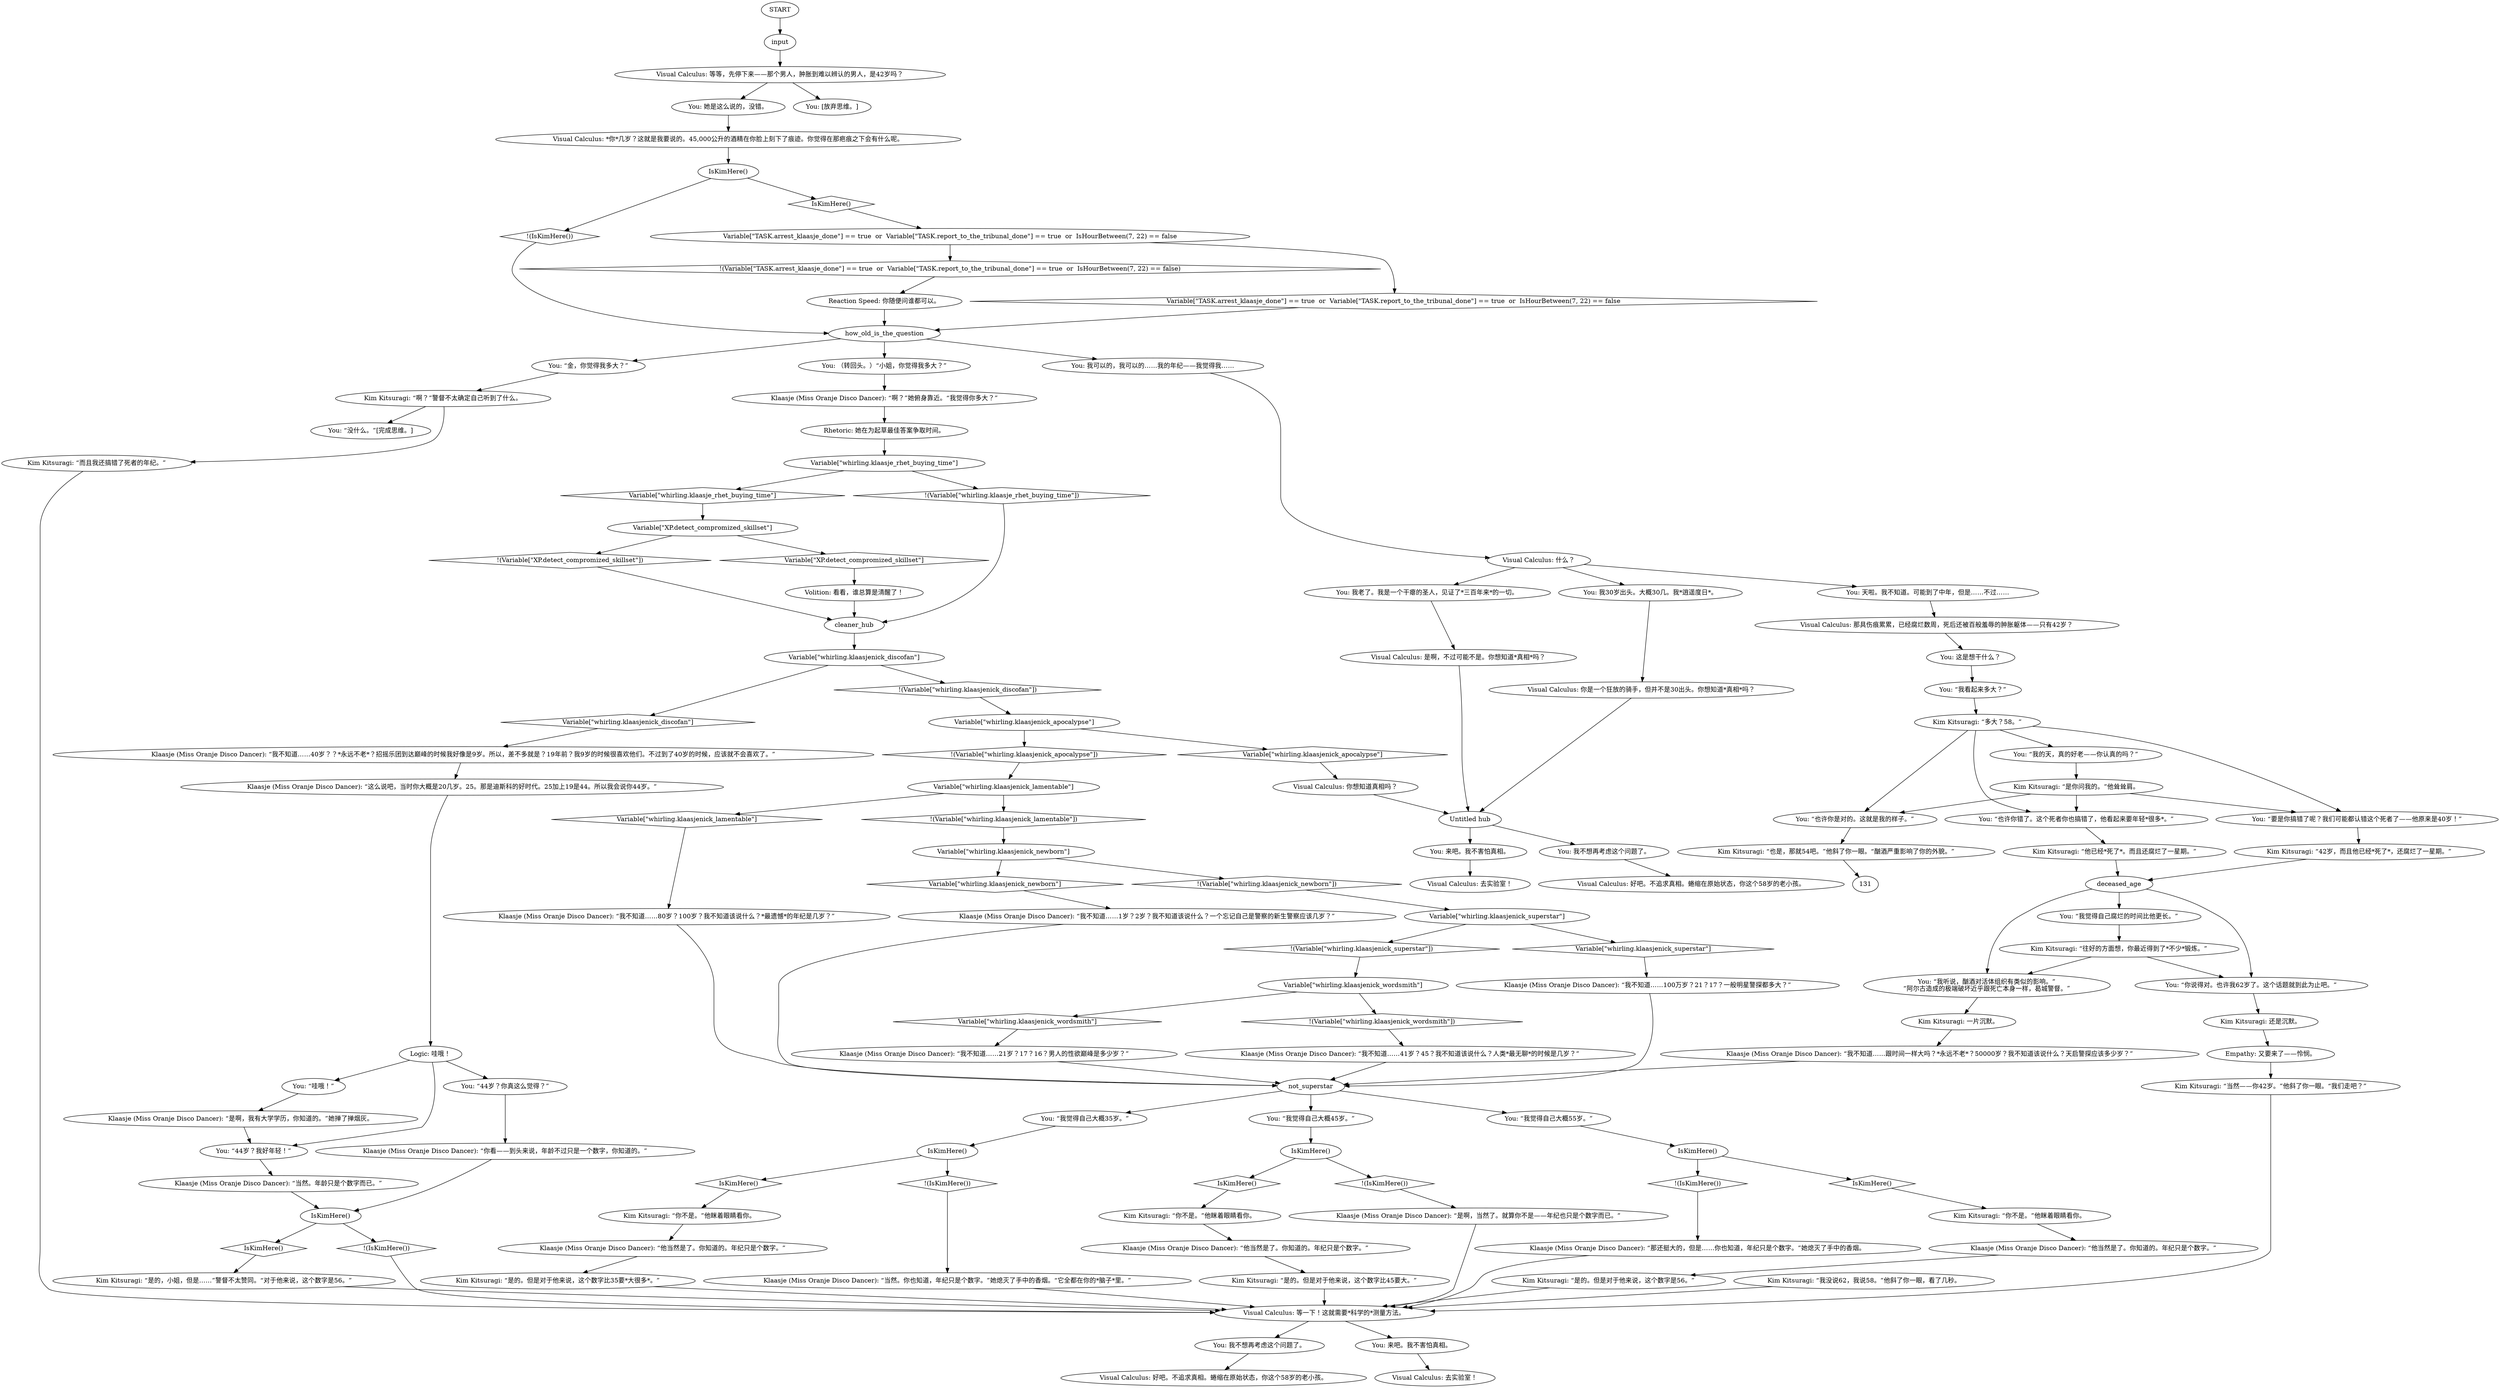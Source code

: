 # WHIRLING F3 ORB / age afterthought
# how old are you afterthought
# ==================================================
digraph G {
	  0 [label="START"];
	  1 [label="input"];
	  2 [label="Kim Kitsuragi: “是的，小姐，但是……”警督不太赞同。“对于他来说，这个数字是56。”"];
	  3 [label="Kim Kitsuragi: “啊？”警督不太确定自己听到了什么。"];
	  4 [label="Volition: 看看，谁总算是清醒了！"];
	  5 [label="You: 我不想再考虑这个问题了。"];
	  6 [label="Kim Kitsuragi: “你不是。”他眯着眼睛看你。"];
	  7 [label="Variable[\"whirling.klaasjenick_wordsmith\"]"];
	  8 [label="Variable[\"whirling.klaasjenick_wordsmith\"]", shape=diamond];
	  9 [label="!(Variable[\"whirling.klaasjenick_wordsmith\"])", shape=diamond];
	  10 [label="how_old_is_the_question"];
	  11 [label="Kim Kitsuragi: “42岁，而且他已经*死了*，还腐烂了一星期。”"];
	  12 [label="Klaasje (Miss Oranje Disco Dancer): “这么说吧，当时你大概是20几岁。25。那是迪斯科的好时代。25加上19是44。所以我会说你44岁。”"];
	  13 [label="Empathy: 又要来了——怜悯。"];
	  14 [label="Klaasje (Miss Oranje Disco Dancer): “我不知道……21岁？17？16？男人的性欲巅峰是多少岁？”"];
	  15 [label="not_superstar"];
	  16 [label="Klaasje (Miss Oranje Disco Dancer): “当然。你也知道，年纪只是个数字。”她熄灭了手中的香烟。“它全都在你的*脑子*里。”"];
	  17 [label="Klaasje (Miss Oranje Disco Dancer): “是啊，当然了。就算你不是——年纪也只是个数字而已。”"];
	  18 [label="Klaasje (Miss Oranje Disco Dancer): “那还挺大的，但是……你也知道，年纪只是个数字。”她熄灭了手中的香烟。"];
	  19 [label="You: “你说得对。也许我62岁了。这个话题就到此为止吧。”"];
	  20 [label="cleaner_hub"];
	  21 [label="Kim Kitsuragi: “你不是。”他眯着眼睛看你。"];
	  22 [label="IsKimHere()"];
	  23 [label="IsKimHere()", shape=diamond];
	  24 [label="!(IsKimHere())", shape=diamond];
	  25 [label="Kim Kitsuragi: “当然——你42岁。”他斜了你一眼。“我们走吧？”"];
	  26 [label="Klaasje (Miss Oranje Disco Dancer): “啊？”她俯身靠近。“我觉得你多大？”"];
	  27 [label="Klaasje (Miss Oranje Disco Dancer): “他当然是了。你知道的。年纪只是个数字。”"];
	  28 [label="Variable[\"whirling.klaasjenick_discofan\"]"];
	  29 [label="Variable[\"whirling.klaasjenick_discofan\"]", shape=diamond];
	  30 [label="!(Variable[\"whirling.klaasjenick_discofan\"])", shape=diamond];
	  31 [label="You: 我老了。我是一个干瘪的圣人，见证了*三百年来*的一切。"];
	  32 [label="You: 我30岁出头。大概30几。我*逍遥度日*。"];
	  33 [label="Kim Kitsuragi: 一片沉默。"];
	  34 [label="Klaasje (Miss Oranje Disco Dancer): “我不知道……1岁？2岁？我不知道该说什么？一个忘记自己是警察的新生警察应该几岁？”"];
	  35 [label="Klaasje (Miss Oranje Disco Dancer): “是啊，我有大学学历，你知道的。”她掸了掸烟灰。"];
	  36 [label="You: 我不想再考虑这个问题了。"];
	  37 [label="Untitled hub"];
	  38 [label="You: 她是这么说的，没错。"];
	  39 [label="You: “金，你觉得我多大？”"];
	  40 [label="You: “我觉得自己腐烂的时间比他更长。”"];
	  41 [label="deceased_age"];
	  42 [label="You: “我听说，酗酒对活体组织有类似的影响。”\n“阿尔古造成的极端破坏近乎跟死亡本身一样，曷城警督。”"];
	  43 [label="Kim Kitsuragi: “往好的方面想，你最近得到了*不少*锻炼。”"];
	  44 [label="You: “44岁？你真这么觉得？”"];
	  45 [label="You: 来吧。我不害怕真相。"];
	  46 [label="Visual Calculus: 好吧。不追求真相。蜷缩在原始状态，你这个58岁的老小孩。"];
	  47 [label="Variable[\"whirling.klaasjenick_superstar\"]"];
	  48 [label="Variable[\"whirling.klaasjenick_superstar\"]", shape=diamond];
	  49 [label="!(Variable[\"whirling.klaasjenick_superstar\"])", shape=diamond];
	  50 [label="You: 天啦。我不知道。可能到了中年，但是……不过……"];
	  51 [label="You: “也许你错了。这个死者你也搞错了，他看起来要年轻*很多*。”"];
	  52 [label="You: “要是你搞错了呢？我们可能都认错这个死者了——他原来是40岁！”"];
	  53 [label="Variable[\"whirling.klaasjenick_apocalypse\"]"];
	  54 [label="Variable[\"whirling.klaasjenick_apocalypse\"]", shape=diamond];
	  55 [label="!(Variable[\"whirling.klaasjenick_apocalypse\"])", shape=diamond];
	  56 [label="Variable[\"whirling.klaasjenick_lamentable\"]"];
	  57 [label="Variable[\"whirling.klaasjenick_lamentable\"]", shape=diamond];
	  58 [label="!(Variable[\"whirling.klaasjenick_lamentable\"])", shape=diamond];
	  59 [label="IsKimHere()"];
	  60 [label="IsKimHere()", shape=diamond];
	  61 [label="!(IsKimHere())", shape=diamond];
	  62 [label="Kim Kitsuragi: “是你问我的。”他耸耸肩。"];
	  63 [label="Klaasje (Miss Oranje Disco Dancer): “我不知道……41岁？45？我不知道该说什么？人类*最无聊*的时候是几岁？”"];
	  64 [label="Klaasje (Miss Oranje Disco Dancer): “他当然是了。你知道的。年纪只是个数字。”"];
	  65 [label="You: “哇哦！”"];
	  66 [label="You: “44岁？我好年轻！”"];
	  67 [label="Visual Calculus: 等一下！这就需要*科学的*测量方法。"];
	  68 [label="Kim Kitsuragi: “你不是。”他眯着眼睛看你。"];
	  69 [label="Variable[\"whirling.klaasjenick_newborn\"]"];
	  70 [label="Variable[\"whirling.klaasjenick_newborn\"]", shape=diamond];
	  71 [label="!(Variable[\"whirling.klaasjenick_newborn\"])", shape=diamond];
	  72 [label="Variable[\"whirling.klaasje_rhet_buying_time\"]"];
	  73 [label="Variable[\"whirling.klaasje_rhet_buying_time\"]", shape=diamond];
	  74 [label="!(Variable[\"whirling.klaasje_rhet_buying_time\"])", shape=diamond];
	  75 [label="Visual Calculus: 等等，先停下来——那个男人，肿胀到难以辨认的男人，是42岁吗？"];
	  76 [label="You: 这是想干什么？"];
	  77 [label="You: “也许你是对的。这就是我的样子。”"];
	  78 [label="You: “我的天，真的好老——你认真的吗？”"];
	  79 [label="Kim Kitsuragi: “他已经*死了*。而且还腐烂了一星期。”"];
	  80 [label="Rhetoric: 她在为起草最佳答案争取时间。"];
	  81 [label="Visual Calculus: 什么？"];
	  82 [label="You: 来吧。我不害怕真相。"];
	  83 [label="Klaasje (Miss Oranje Disco Dancer): “我不知道……80岁？100岁？我不知道该说什么？*最遗憾*的年纪是几岁？”"];
	  84 [label="IsKimHere()"];
	  85 [label="IsKimHere()", shape=diamond];
	  86 [label="!(IsKimHere())", shape=diamond];
	  87 [label="Kim Kitsuragi: “是的。但是对于他来说，这个数字比45要大。”"];
	  88 [label="Visual Calculus: 好吧。不追求真相。蜷缩在原始状态，你这个58岁的老小孩。"];
	  89 [label="You: [放弃思维。]"];
	  90 [label="Variable[\"XP.detect_compromized_skillset\"]"];
	  91 [label="Variable[\"XP.detect_compromized_skillset\"]", shape=diamond];
	  92 [label="!(Variable[\"XP.detect_compromized_skillset\"])", shape=diamond];
	  93 [label="Variable[\"TASK.arrest_klaasje_done\"] == true  or  Variable[\"TASK.report_to_the_tribunal_done\"] == true  or  IsHourBetween(7, 22) == false"];
	  94 [label="Variable[\"TASK.arrest_klaasje_done\"] == true  or  Variable[\"TASK.report_to_the_tribunal_done\"] == true  or  IsHourBetween(7, 22) == false", shape=diamond];
	  95 [label="!(Variable[\"TASK.arrest_klaasje_done\"] == true  or  Variable[\"TASK.report_to_the_tribunal_done\"] == true  or  IsHourBetween(7, 22) == false)", shape=diamond];
	  96 [label="You: （转回头。）“小姐，你觉得我多大？”"];
	  97 [label="Logic: 哇哦！"];
	  98 [label="You: “我觉得自己大概55岁。”"];
	  99 [label="You: “我觉得自己大概35岁。”"];
	  100 [label="IsKimHere()"];
	  101 [label="IsKimHere()", shape=diamond];
	  102 [label="!(IsKimHere())", shape=diamond];
	  103 [label="IsKimHere()"];
	  104 [label="IsKimHere()", shape=diamond];
	  105 [label="!(IsKimHere())", shape=diamond];
	  106 [label="Reaction Speed: 你随便问谁都可以。"];
	  107 [label="Visual Calculus: 是啊，不过可能不是。你想知道*真相*吗？"];
	  108 [label="Kim Kitsuragi: “也是，那就54吧。”他斜了你一眼。“酗酒严重影响了你的外貌。”"];
	  109 [label="Klaasje (Miss Oranje Disco Dancer): “我不知道……100万岁？21？17？一般明星警探都多大？”"];
	  110 [label="Klaasje (Miss Oranje Disco Dancer): “我不知道……40岁？？*永远不老*？招摇乐团到达巅峰的时候我好像是9岁。所以，差不多就是？19年前？我9岁的时候很喜欢他们。不过到了40岁的时候，应该就不会喜欢了。”"];
	  111 [label="Kim Kitsuragi: “是的。但是对于他来说，这个数字是56。”"];
	  112 [label="Visual Calculus: 去实验室！"];
	  113 [label="Kim Kitsuragi: “多大？58。”"];
	  114 [label="Klaasje (Miss Oranje Disco Dancer): “当然。年龄只是个数字而已。”"];
	  115 [label="Klaasje (Miss Oranje Disco Dancer): “你看——到头来说，年龄不过只是一个数字，你知道的。”"];
	  116 [label="Visual Calculus: 去实验室！"];
	  117 [label="Kim Kitsuragi: “是的。但是对于他来说，这个数字比35要*大很多*。”"];
	  118 [label="Klaasje (Miss Oranje Disco Dancer): “他当然是了。你知道的。年纪只是个数字。”"];
	  119 [label="You: 我可以的，我可以的……我的年纪——我觉得我……"];
	  120 [label="You: “没什么。”[完成思维。]"];
	  121 [label="You: “我觉得自己大概45岁。”"];
	  122 [label="Visual Calculus: 你是一个狂放的骑手，但并不是30出头。你想知道*真相*吗？"];
	  123 [label="Kim Kitsuragi: “我没说62，我说58。”他斜了你一眼，看了几秒。"];
	  124 [label="Kim Kitsuragi: 还是沉默。"];
	  125 [label="Klaasje (Miss Oranje Disco Dancer): “我不知道……跟时间一样大吗？*永远不老*？50000岁？我不知道该说什么？天启警探应该多少岁？”"];
	  126 [label="Visual Calculus: 你想知道真相吗？"];
	  127 [label="Visual Calculus: 那具伤痕累累，已经腐烂数周，死后还被百般羞辱的肿胀躯体——只有42岁？"];
	  128 [label="Visual Calculus: *你*几岁？这就是我要说的。45,000公升的酒精在你脸上刻下了痕迹。你觉得在那疤痕之下会有什么呢。"];
	  129 [label="You: “我看起来多大？”"];
	  130 [label="Kim Kitsuragi: “而且我还搞错了死者的年纪。”"];
	  0 -> 1
	  1 -> 75
	  2 -> 67
	  3 -> 120
	  3 -> 130
	  4 -> 20
	  5 -> 46
	  6 -> 118
	  7 -> 8
	  7 -> 9
	  8 -> 14
	  9 -> 63
	  10 -> 96
	  10 -> 119
	  10 -> 39
	  11 -> 41
	  12 -> 97
	  13 -> 25
	  14 -> 15
	  15 -> 121
	  15 -> 98
	  15 -> 99
	  16 -> 67
	  17 -> 67
	  18 -> 67
	  19 -> 124
	  20 -> 28
	  21 -> 27
	  22 -> 24
	  22 -> 23
	  23 -> 93
	  24 -> 10
	  25 -> 67
	  26 -> 80
	  27 -> 87
	  28 -> 29
	  28 -> 30
	  29 -> 110
	  30 -> 53
	  31 -> 107
	  32 -> 122
	  33 -> 125
	  34 -> 15
	  35 -> 66
	  36 -> 88
	  37 -> 82
	  37 -> 36
	  38 -> 128
	  39 -> 3
	  40 -> 43
	  41 -> 40
	  41 -> 42
	  41 -> 19
	  42 -> 33
	  43 -> 42
	  43 -> 19
	  44 -> 115
	  45 -> 116
	  47 -> 48
	  47 -> 49
	  48 -> 109
	  49 -> 7
	  50 -> 127
	  51 -> 79
	  52 -> 11
	  53 -> 54
	  53 -> 55
	  54 -> 126
	  55 -> 56
	  56 -> 57
	  56 -> 58
	  57 -> 83
	  58 -> 69
	  59 -> 60
	  59 -> 61
	  60 -> 2
	  61 -> 67
	  62 -> 51
	  62 -> 52
	  62 -> 77
	  63 -> 15
	  64 -> 117
	  65 -> 35
	  66 -> 114
	  67 -> 5
	  67 -> 45
	  68 -> 64
	  69 -> 70
	  69 -> 71
	  70 -> 34
	  71 -> 47
	  72 -> 73
	  72 -> 74
	  73 -> 90
	  74 -> 20
	  75 -> 89
	  75 -> 38
	  76 -> 129
	  77 -> 108
	  78 -> 62
	  79 -> 41
	  80 -> 72
	  81 -> 32
	  81 -> 50
	  81 -> 31
	  82 -> 112
	  83 -> 15
	  84 -> 85
	  84 -> 86
	  85 -> 68
	  86 -> 16
	  87 -> 67
	  90 -> 91
	  90 -> 92
	  91 -> 4
	  92 -> 20
	  93 -> 94
	  93 -> 95
	  94 -> 10
	  95 -> 106
	  96 -> 26
	  97 -> 65
	  97 -> 66
	  97 -> 44
	  98 -> 103
	  99 -> 84
	  100 -> 101
	  100 -> 102
	  101 -> 21
	  102 -> 17
	  103 -> 104
	  103 -> 105
	  104 -> 6
	  105 -> 18
	  106 -> 10
	  107 -> 37
	  108 -> 131
	  109 -> 15
	  110 -> 12
	  111 -> 67
	  113 -> 51
	  113 -> 52
	  113 -> 77
	  113 -> 78
	  114 -> 59
	  115 -> 59
	  117 -> 67
	  118 -> 111
	  119 -> 81
	  121 -> 100
	  122 -> 37
	  123 -> 67
	  124 -> 13
	  125 -> 15
	  126 -> 37
	  127 -> 76
	  128 -> 22
	  129 -> 113
	  130 -> 67
}


